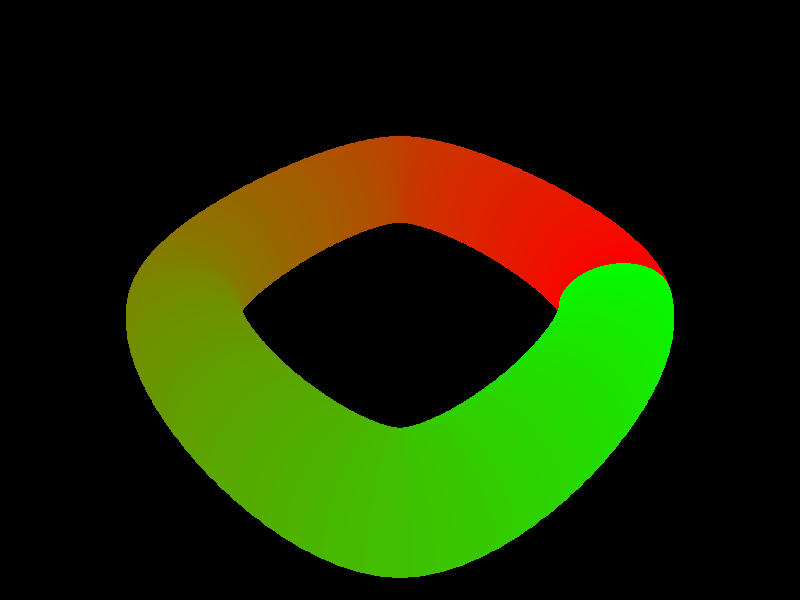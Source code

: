 camera { location <0,2,-2> look_at 0 }
light_source { <-5,30,-10> 1 }

#declare MySpline =
spline {
  cubic_spline
    -.25, <0,0,-1>
    0.00, <1,0,0>
    0.25, <0,0,1>
    0.50, <-1,0,0>
    0.75, <0,0,-1>
    1.00, <1,0,0>
    1.25, <0,0,1>
    }

#declare ctr = 0;
#while (ctr < 1)
  sphere {
    MySpline(ctr),.25
    pigment { rgb <1-ctr,ctr,0> }
    }
  #declare ctr = ctr + 0.01;
#end
